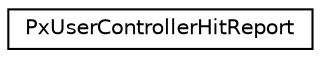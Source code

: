 digraph "Graphical Class Hierarchy"
{
  edge [fontname="Helvetica",fontsize="10",labelfontname="Helvetica",labelfontsize="10"];
  node [fontname="Helvetica",fontsize="10",shape=record];
  rankdir="LR";
  Node0 [label="PxUserControllerHitReport",height=0.2,width=0.4,color="black", fillcolor="white", style="filled",URL="$classPxUserControllerHitReport.html",tooltip="User callback class for character controller events. "];
}
